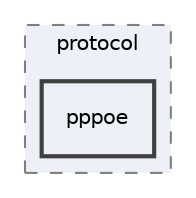 digraph "/Users/jlu/zeek/src/packet_analysis/protocol/pppoe"
{
 // LATEX_PDF_SIZE
  edge [fontname="Helvetica",fontsize="10",labelfontname="Helvetica",labelfontsize="10"];
  node [fontname="Helvetica",fontsize="10",shape=record];
  compound=true
  subgraph clusterdir_d66370ba551cea76de8be34d28adc26c {
    graph [ bgcolor="#edf0f7", pencolor="grey50", style="filled,dashed,", label="protocol", fontname="Helvetica", fontsize="10", URL="dir_d66370ba551cea76de8be34d28adc26c.html"]
  dir_d27278da0bbe51df68dc90d2b286f778 [shape=box, label="pppoe", style="filled,bold,", fillcolor="#edf0f7", color="grey25", URL="dir_d27278da0bbe51df68dc90d2b286f778.html"];
  }
}
